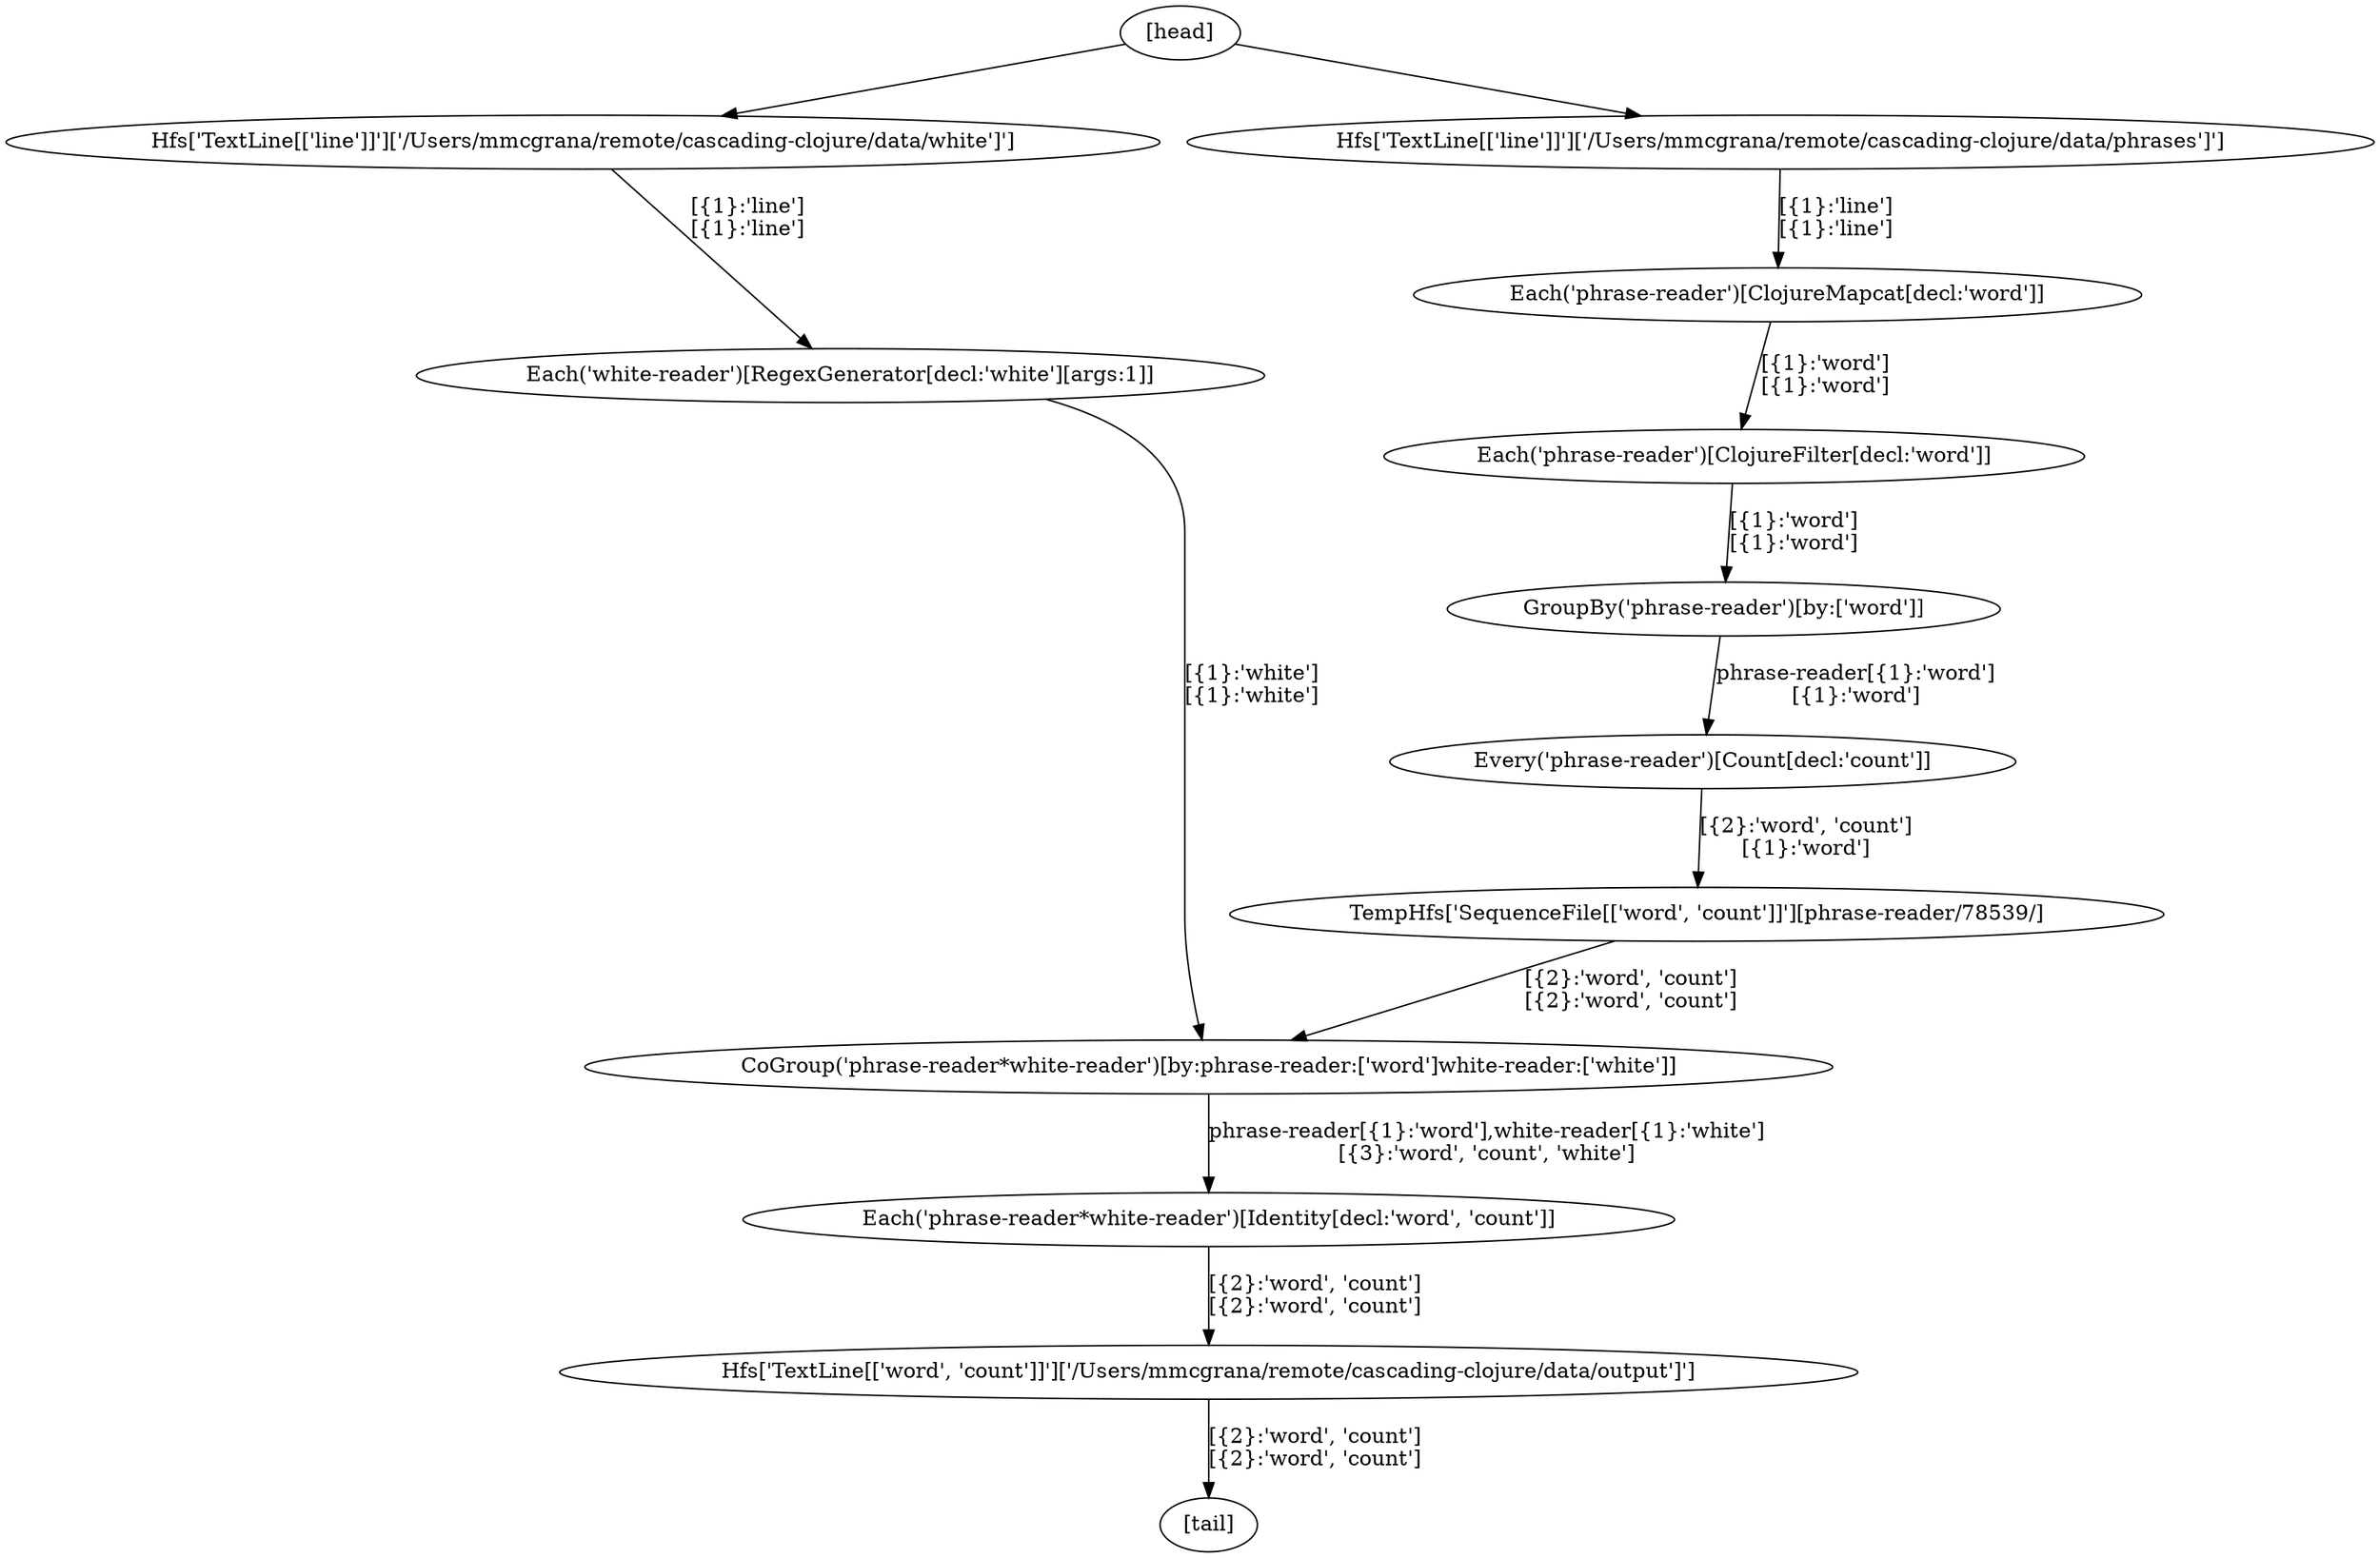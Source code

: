 digraph G {
  1 [label = "Each('phrase-reader*white-reader')[Identity[decl:'word', 'count']]"];
  2 [label = "Hfs['TextLine[['word', 'count']]']['/Users/mmcgrana/remote/cascading-clojure/data/output']']"];
  3 [label = "CoGroup('phrase-reader*white-reader')[by:phrase-reader:['word']white-reader:['white']]"];
  4 [label = "Each('white-reader')[RegexGenerator[decl:'white'][args:1]]"];
  5 [label = "Hfs['TextLine[['line']]']['/Users/mmcgrana/remote/cascading-clojure/data/white']']"];
  6 [label = "Every('phrase-reader')[Count[decl:'count']]"];
  7 [label = "GroupBy('phrase-reader')[by:['word']]"];
  8 [label = "Each('phrase-reader')[ClojureFilter[decl:'word']]"];
  9 [label = "Each('phrase-reader')[ClojureMapcat[decl:'word']]"];
  10 [label = "Hfs['TextLine[['line']]']['/Users/mmcgrana/remote/cascading-clojure/data/phrases']']"];
  11 [label = "[head]"];
  12 [label = "[tail]"];
  13 [label = "TempHfs['SequenceFile[['word', 'count']]'][phrase-reader/78539/]"];
  1 -> 2 [label = "[{2}:'word', 'count']\n[{2}:'word', 'count']"];
  4 -> 3 [label = "[{1}:'white']\n[{1}:'white']"];
  9 -> 8 [label = "[{1}:'word']\n[{1}:'word']"];
  8 -> 7 [label = "[{1}:'word']\n[{1}:'word']"];
  7 -> 6 [label = "phrase-reader[{1}:'word']\n[{1}:'word']"];
  3 -> 1 [label = "phrase-reader[{1}:'word'],white-reader[{1}:'white']\n[{3}:'word', 'count', 'white']"];
  11 -> 10 [label = ""];
  11 -> 5 [label = ""];
  2 -> 12 [label = "[{2}:'word', 'count']\n[{2}:'word', 'count']"];
  6 -> 13 [label = "[{2}:'word', 'count']\n[{1}:'word']"];
  13 -> 3 [label = "[{2}:'word', 'count']\n[{2}:'word', 'count']"];
  5 -> 4 [label = "[{1}:'line']\n[{1}:'line']"];
  10 -> 9 [label = "[{1}:'line']\n[{1}:'line']"];
}
